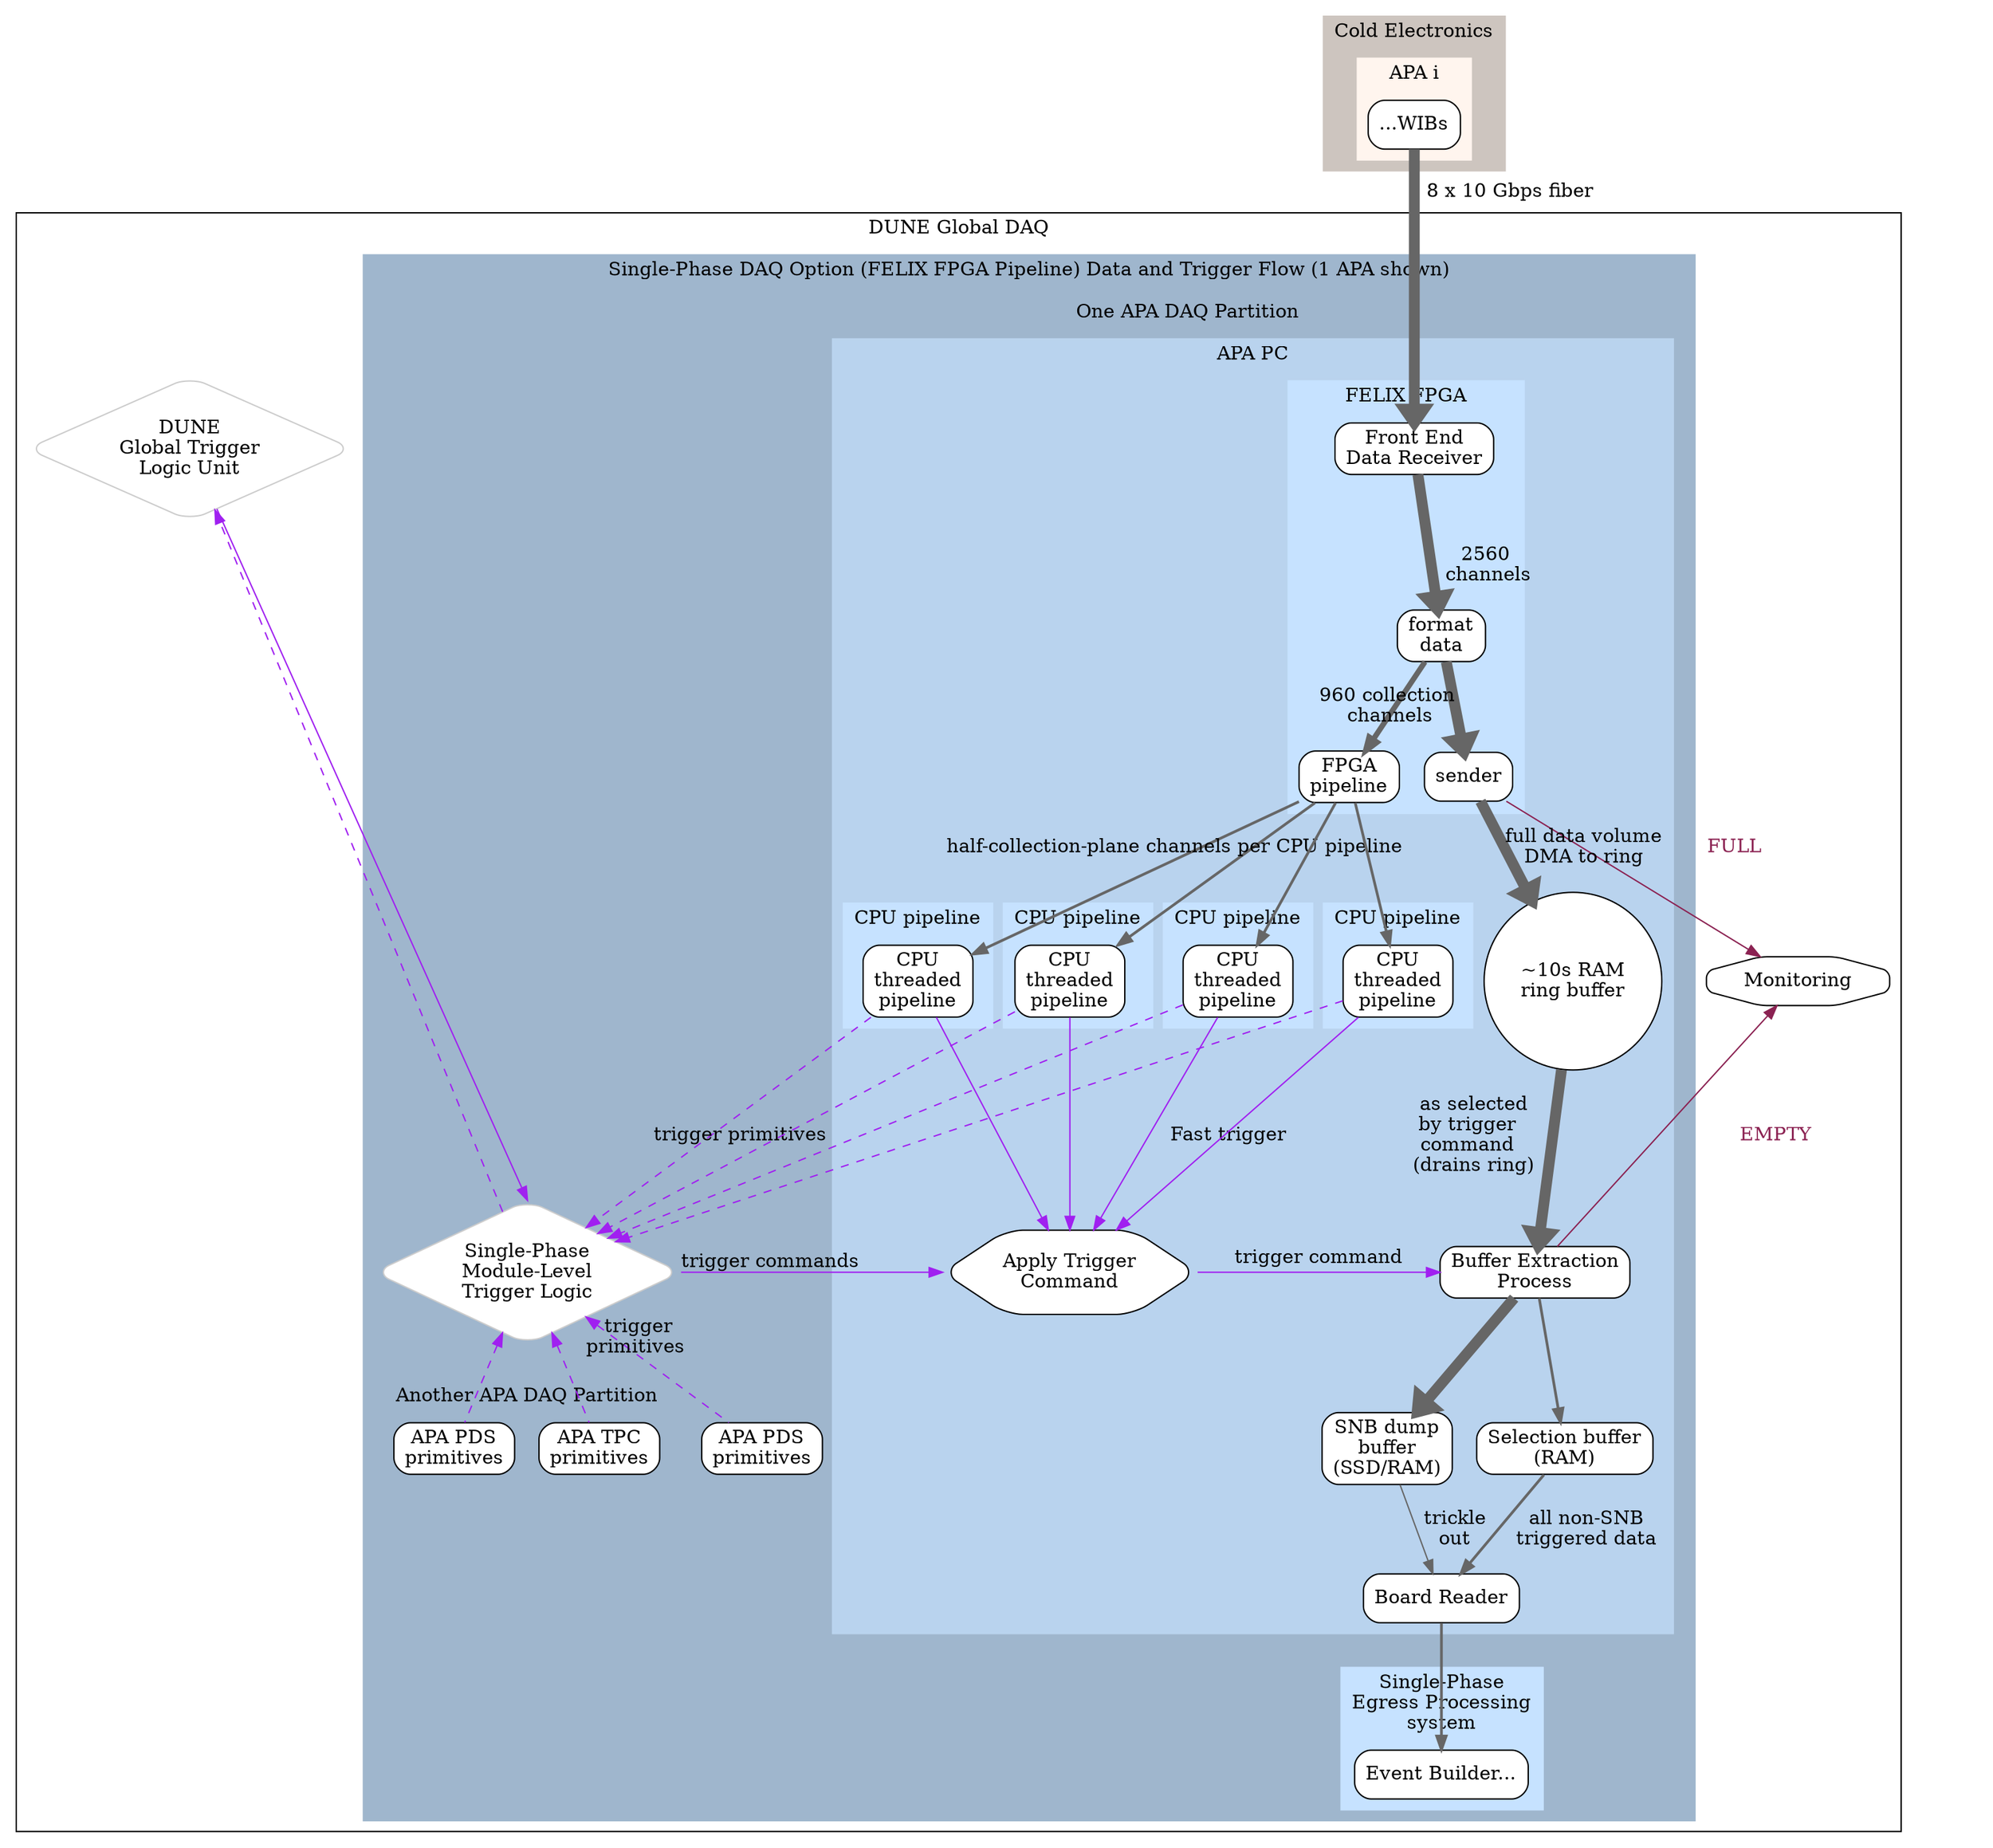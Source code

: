 digraph felixcpu {
        node [style="rounded,filled",color=black,shape=box,fillcolor=white];
        edge [color=gray40];
        graph [style=filled, splines=line, overlap=false];
        subgraph cluster_ce {
                label="Cold Electronics";
                graph[color=seashell3];
                subgraph cluster_ceapa {
                        label="APA i";
                        graph[color=seashell];
                        WIB[label="...WIBs"];
                }
        }

        subgraph cluster_globaldaq {
                graph[color=black, style=solid];                
                label="DUNE Global DAQ";
                gt[color=gray80,shape=diamond,label="DUNE\nGlobal Trigger\nLogic Unit"];
                mon[shape=octagon,label="Monitoring"];
                
                
        subgraph cluster_daq {
                label="Single-Phase DAQ Option (FELIX FPGA Pipeline) Data and Trigger Flow (1 APA shown)";
                //labelloc=bottom;
                graph[style=filled,color=slategray3];                
                trig[color=gray80,shape=diamond,label="Single-Phase\nModule-Level\nTrigger Logic"];
                subgraph cluster_daqj {
                        label="Another APA DAQ Partition"
                        graph[color=slategray3];
                        pdsj[label="APA PDS\nprimitives"];
                        tpcj[label="APA TPC\nprimitives"];
                }
                subgraph cluster_apa {
                        label="One APA DAQ Partition";
                        graph[color=slategray3];

                        pds[label="APA PDS\nprimitives"];

                        subgraph cluster_apapc {
                                graph[color=slategray2];
                                label="APA PC";
                                subgraph cluster_pipe1 {
                                        graph[color=slategray1];
                                        label="FELIX FPGA";
                                        felix[label="Front End\nData Receiver"];
                                        form[label="format\ndata"];
                                        send[label="sender"];
                                        fpgapipe[label="FPGA\npipeline"];
                                }
                                subgraph cluster_cpu1 {
                                        graph[color=slategray1];
                                        label="CPU pipeline";
                                        cpupipe1[label="CPU\nthreaded\npipeline"];
                                }
                                subgraph cluster_cpu2 {
                                        graph[color=slategray1];
                                        label="CPU pipeline";
                                        cpupipe2[label="CPU\nthreaded\npipeline"];
                                }
                                subgraph cluster_cpu3 {
                                        graph[color=slategray1];
                                        label="CPU pipeline";
                                        cpupipe3[label="CPU\nthreaded\npipeline"];
                                }
                                subgraph cluster_cpu4 {
                                        graph[color=slategray1];
                                        label="CPU pipeline";
                                        cpupipe4[label="CPU\nthreaded\npipeline"];
                                }



                                buf[shape=circle,label="~10s RAM\nring buffer"];
                                extraction[label="Buffer Extraction\nProcess"];
                                snb[label="SNB dump\nbuffer\n(SSD/RAM)"];
                                sel[label="Selection buffer\n(RAM)"];
                                ro[shape=hexagon,label="Apply Trigger\nCommand"];
                                br[label="Board Reader"];

                                {rank=same extraction, ro}
                                {rank=same snb, sel}
                        }
                }
                subgraph cluster_eb {
                        label="Single-Phase\nEgress Processing\nsystem";
                        graph[color=slategray1];

                        eb[label="Event Builder..."];
                }
        }
}
        pull[style=invis];
        
        // Full data
        edge[penwidth=8];

        WIB->felix[label="  8 x 10 Gbps fiber"];

        form->send[weight=3];
        send->buf[weight=2,label="      full data volume\n      DMA to ring"];
        buf->extraction[label="  as selected\nby trigger\ncommand\n  (drains ring)"];
        extraction->snb;

        felix->form[weight=2, label=" 2560\n  channels"];

        // collection plane data
        edge[penwidth=4];

        form->fpgapipe[label="960 collection \nchannels"];

        // half-collection plane or reduced data
        edge[penwidth=2]
        fpgapipe->cpupipe1[weight=2];
        fpgapipe->cpupipe2[label="half-collection-plane channels per CPU pipeline"];
        fpgapipe->cpupipe3;
        fpgapipe->cpupipe4[];


        extraction->sel;
        sel->br[label="all non-SNB\ntriggered data"];
        br->eb;


        // trickle
        edge[penwidth=1,style=solid];
        snb->br[label="trickle\nout"];

        
        // trigger primitive
        edge[color=purple,penwidth=1,style=dashed];


        trig->pds[dir=back,taillabel="trigger\nprimitives "];
        trig->pdsj[dir=back];
        trig->tpcj[dir=back];

       
        cpupipe1->trig[label="trigger primitives"];
        cpupipe2->trig[constraint=false];
        cpupipe3->trig[constraint=false];
        cpupipe4->trig[constraint=false];
        
        trig->gt[constraint=false];
        
        // trigger command
        edge[style=solid];
        gt->trig:n[constraint=false];

        cpupipe1->ro;
        cpupipe2->ro;
        cpupipe3->ro[label="Fast trigger"];
        cpupipe4->ro;
        

        trig->ro[taillabel="trigger commands"];


        ro->extraction[label="trigger command"];

        edge[color=violetred4,fontcolor=violetred4];
        send->mon[label="FULL"];
        mon->extraction[dir=back,label="EMPTY"];
        
        // influence layout
        edge[style=invis];
        pull->extraction;

        ro->pds
        
}
